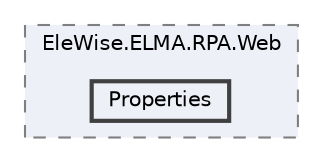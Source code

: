 digraph "Web/Modules/EleWise.ELMA.RPA.Web/Properties"
{
 // LATEX_PDF_SIZE
  bgcolor="transparent";
  edge [fontname=Helvetica,fontsize=10,labelfontname=Helvetica,labelfontsize=10];
  node [fontname=Helvetica,fontsize=10,shape=box,height=0.2,width=0.4];
  compound=true
  subgraph clusterdir_4ed2c1afd874b6260735dd3487fcfdb6 {
    graph [ bgcolor="#edf0f7", pencolor="grey50", label="EleWise.ELMA.RPA.Web", fontname=Helvetica,fontsize=10 style="filled,dashed", URL="dir_4ed2c1afd874b6260735dd3487fcfdb6.html",tooltip=""]
  dir_915b2662f44ca1cd4fe413059210a606 [label="Properties", fillcolor="#edf0f7", color="grey25", style="filled,bold", URL="dir_915b2662f44ca1cd4fe413059210a606.html",tooltip=""];
  }
}
